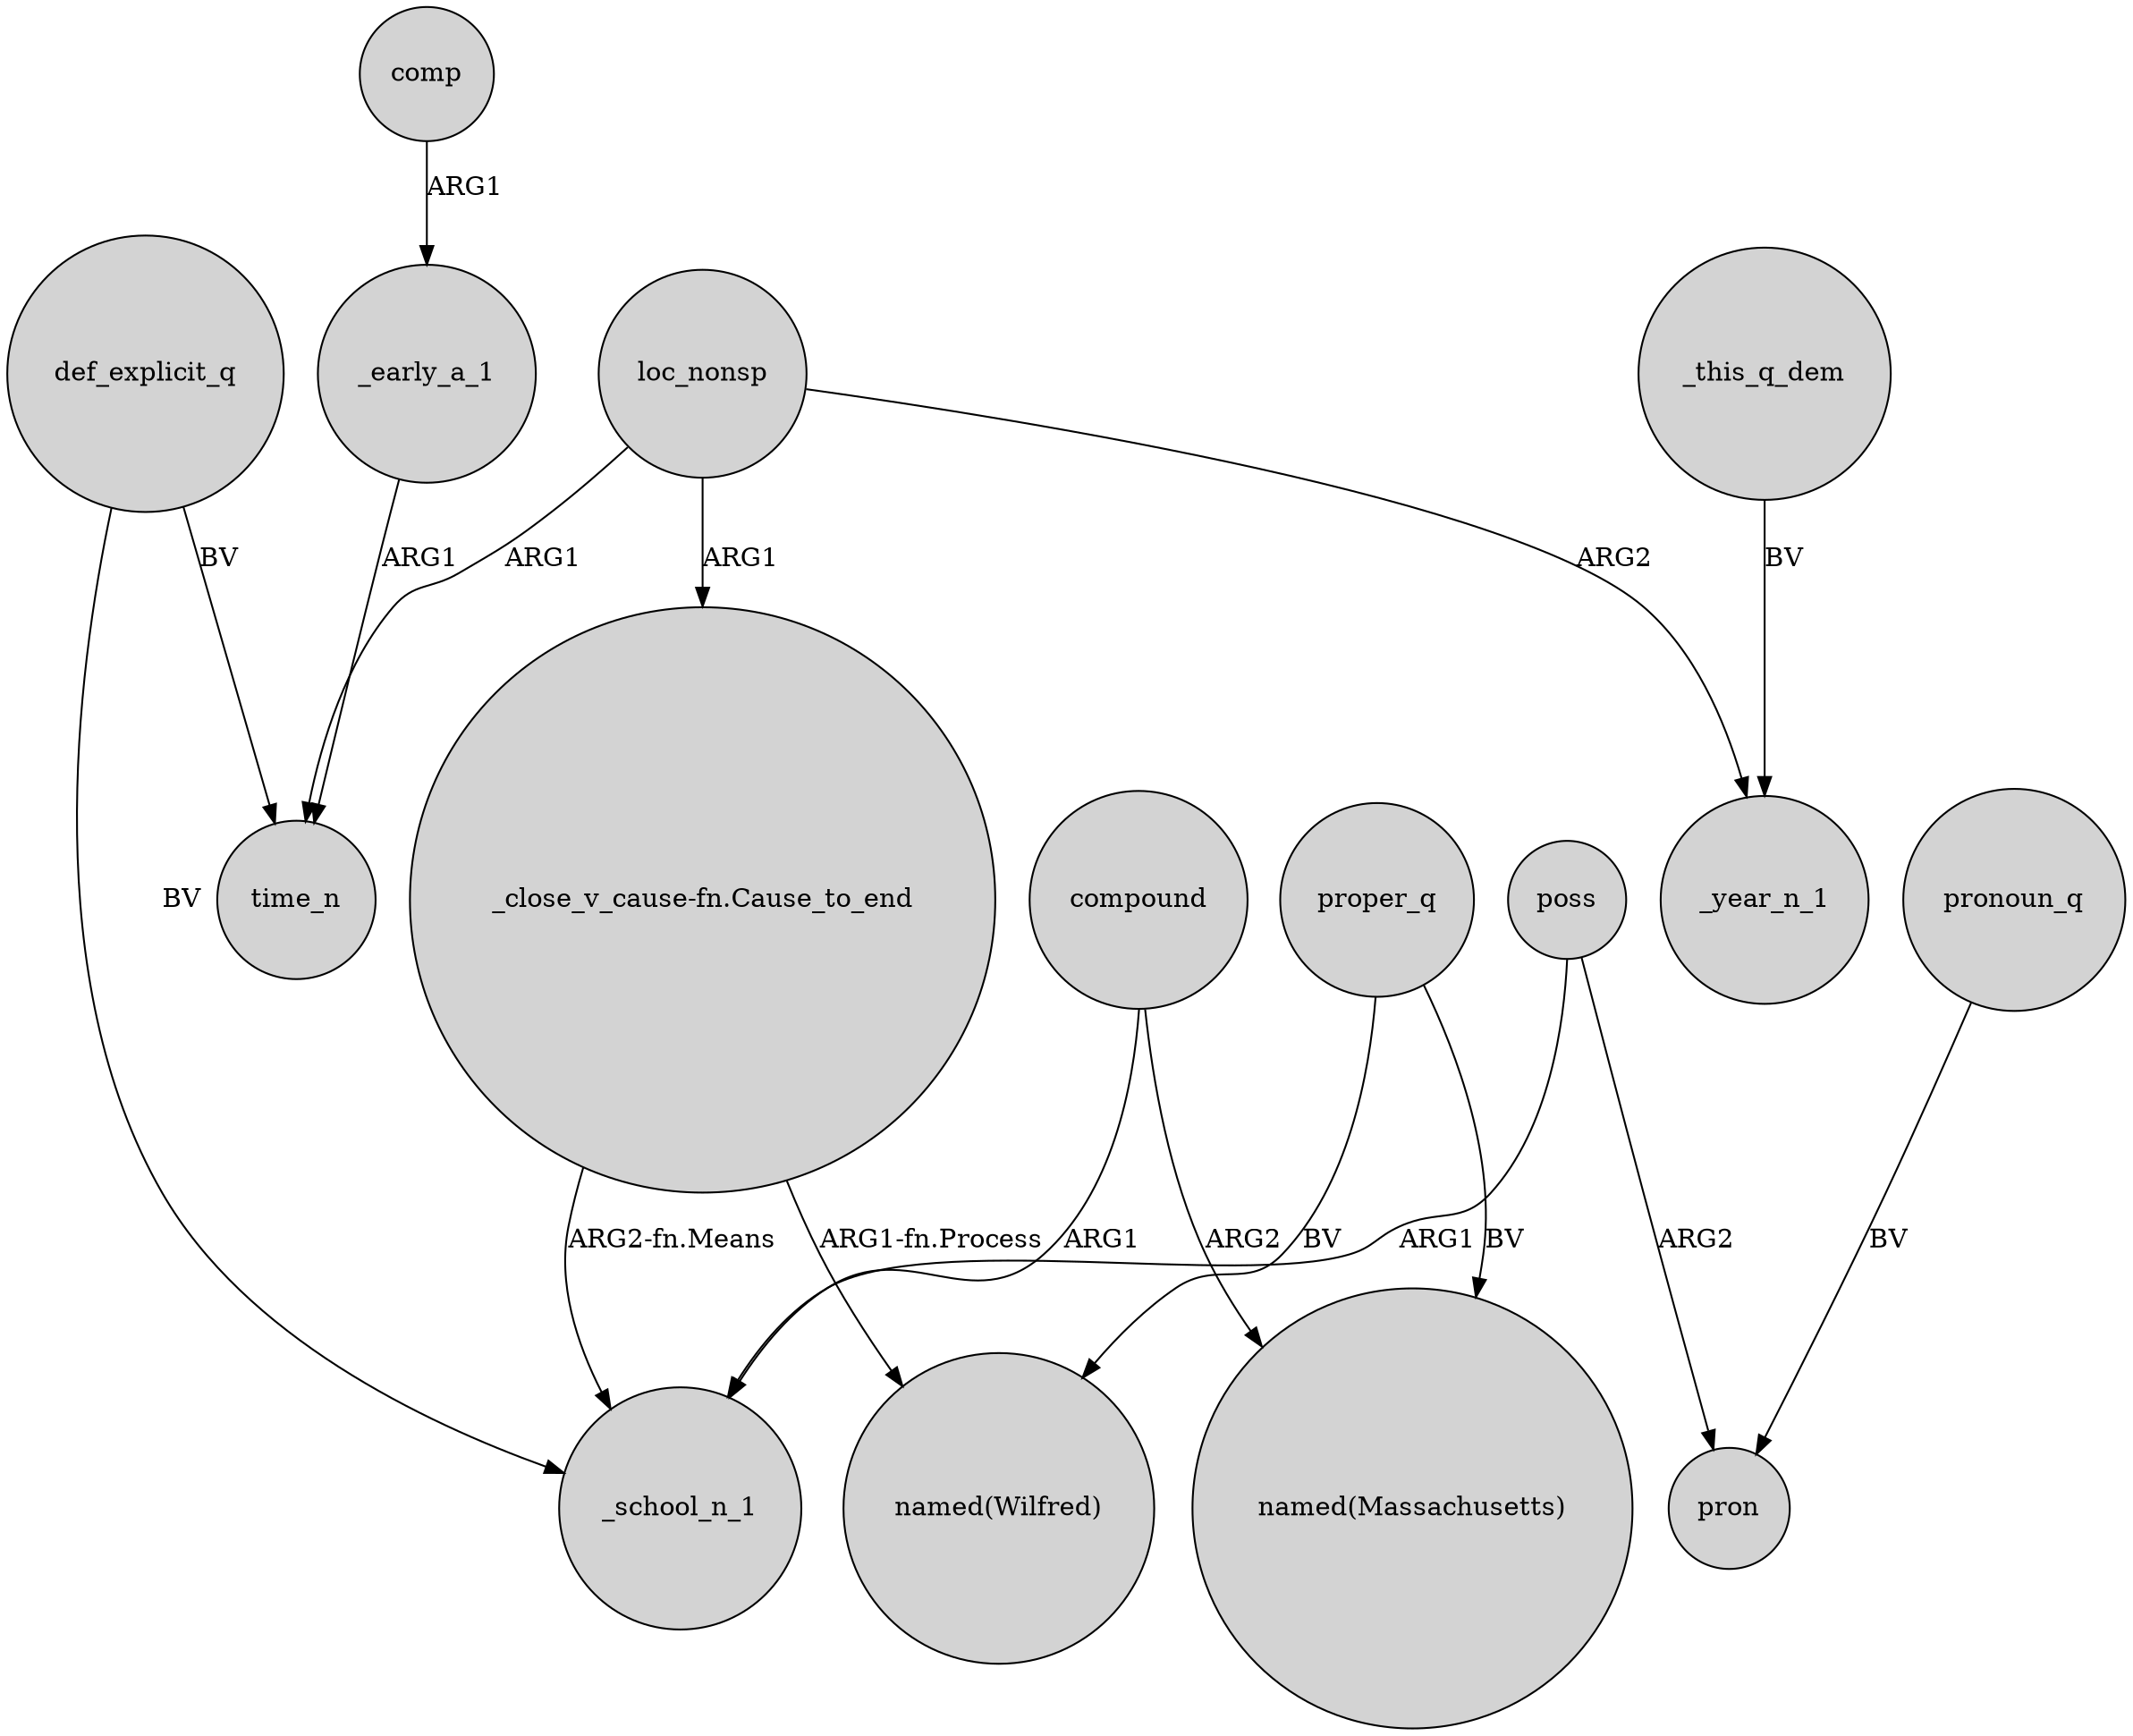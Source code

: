 digraph {
	node [shape=circle style=filled]
	_early_a_1 -> time_n [label=ARG1]
	"_close_v_cause-fn.Cause_to_end" -> _school_n_1 [label="ARG2-fn.Means"]
	def_explicit_q -> time_n [label=BV]
	comp -> _early_a_1 [label=ARG1]
	compound -> _school_n_1 [label=ARG1]
	"_close_v_cause-fn.Cause_to_end" -> "named(Wilfred)" [label="ARG1-fn.Process"]
	compound -> "named(Massachusetts)" [label=ARG2]
	poss -> pron [label=ARG2]
	loc_nonsp -> _year_n_1 [label=ARG2]
	_this_q_dem -> _year_n_1 [label=BV]
	loc_nonsp -> "_close_v_cause-fn.Cause_to_end" [label=ARG1]
	proper_q -> "named(Wilfred)" [label=BV]
	loc_nonsp -> time_n [label=ARG1]
	pronoun_q -> pron [label=BV]
	proper_q -> "named(Massachusetts)" [label=BV]
	def_explicit_q -> _school_n_1 [label=BV]
	poss -> _school_n_1 [label=ARG1]
}
